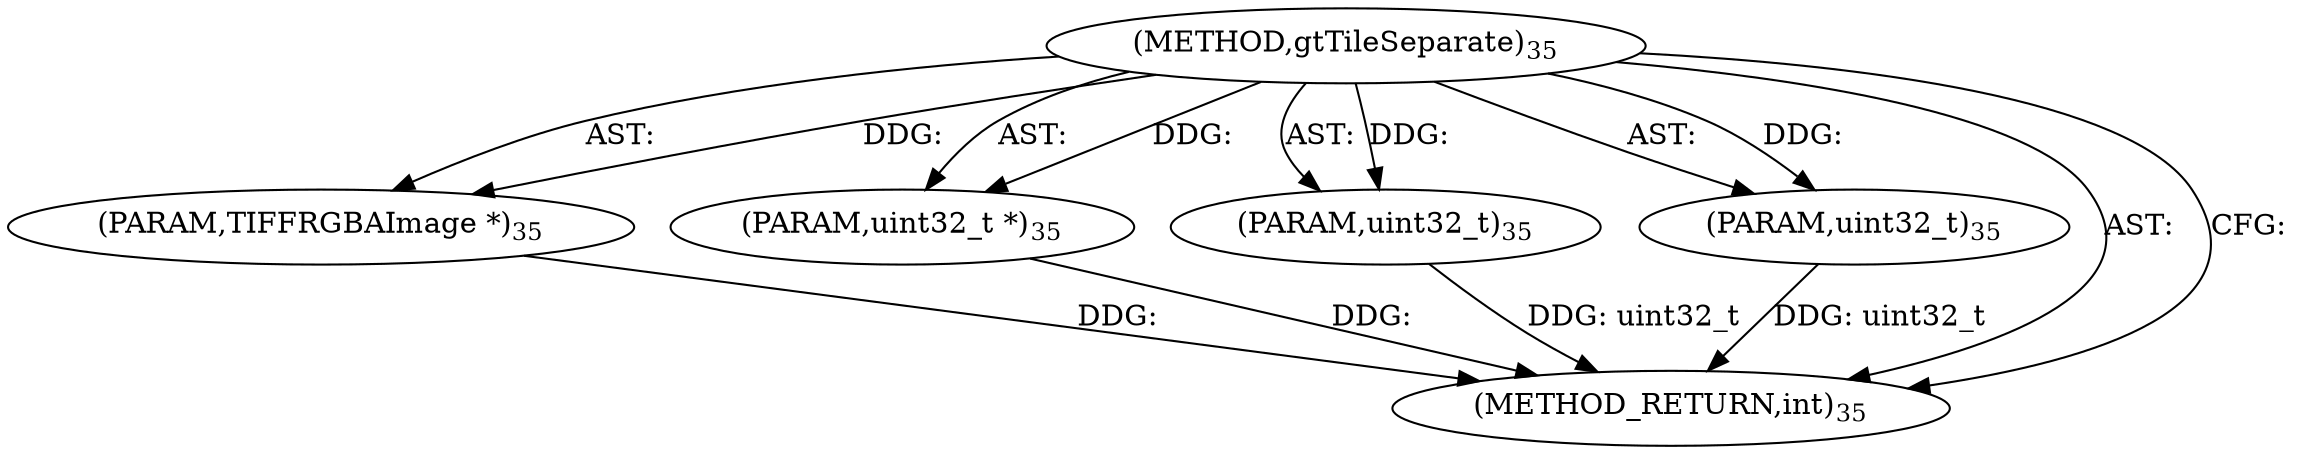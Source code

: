 digraph "gtTileSeparate" {  
"45543" [label = <(METHOD,gtTileSeparate)<SUB>35</SUB>> ]
"45544" [label = <(PARAM,TIFFRGBAImage *)<SUB>35</SUB>> ]
"45545" [label = <(PARAM,uint32_t *)<SUB>35</SUB>> ]
"45546" [label = <(PARAM,uint32_t)<SUB>35</SUB>> ]
"45547" [label = <(PARAM,uint32_t)<SUB>35</SUB>> ]
"45548" [label = <(METHOD_RETURN,int)<SUB>35</SUB>> ]
  "45543" -> "45544"  [ label = "AST: "] 
  "45543" -> "45545"  [ label = "AST: "] 
  "45543" -> "45546"  [ label = "AST: "] 
  "45543" -> "45547"  [ label = "AST: "] 
  "45543" -> "45548"  [ label = "AST: "] 
  "45543" -> "45548"  [ label = "CFG: "] 
  "45544" -> "45548"  [ label = "DDG: "] 
  "45545" -> "45548"  [ label = "DDG: "] 
  "45546" -> "45548"  [ label = "DDG: uint32_t"] 
  "45547" -> "45548"  [ label = "DDG: uint32_t"] 
  "45543" -> "45544"  [ label = "DDG: "] 
  "45543" -> "45545"  [ label = "DDG: "] 
  "45543" -> "45546"  [ label = "DDG: "] 
  "45543" -> "45547"  [ label = "DDG: "] 
}
